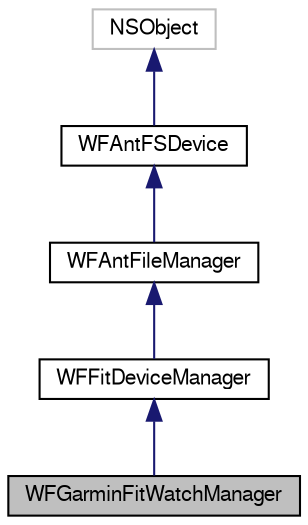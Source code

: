 digraph "WFGarminFitWatchManager"
{
  edge [fontname="FreeSans",fontsize="10",labelfontname="FreeSans",labelfontsize="10"];
  node [fontname="FreeSans",fontsize="10",shape=record];
  Node1 [label="WFGarminFitWatchManager",height=0.2,width=0.4,color="black", fillcolor="grey75", style="filled", fontcolor="black"];
  Node2 -> Node1 [dir="back",color="midnightblue",fontsize="10",style="solid",fontname="FreeSans"];
  Node2 [label="WFFitDeviceManager",height=0.2,width=0.4,color="black", fillcolor="white", style="filled",URL="$interface_w_f_fit_device_manager.html",tooltip="Provides a means of communicating with, and transferring data from an ANT FS fitness device..."];
  Node3 -> Node2 [dir="back",color="midnightblue",fontsize="10",style="solid",fontname="FreeSans"];
  Node3 [label="WFAntFileManager",height=0.2,width=0.4,color="black", fillcolor="white", style="filled",URL="$interface_w_f_ant_file_manager.html",tooltip="Provides a means of communicating with, and transferring data from an ANT FS device. "];
  Node4 -> Node3 [dir="back",color="midnightblue",fontsize="10",style="solid",fontname="FreeSans"];
  Node4 [label="WFAntFSDevice",height=0.2,width=0.4,color="black", fillcolor="white", style="filled",URL="$interface_w_f_ant_f_s_device.html",tooltip="Represents the base class for ANT FS device implementations. "];
  Node5 -> Node4 [dir="back",color="midnightblue",fontsize="10",style="solid",fontname="FreeSans"];
  Node5 [label="NSObject",height=0.2,width=0.4,color="grey75", fillcolor="white", style="filled"];
}
